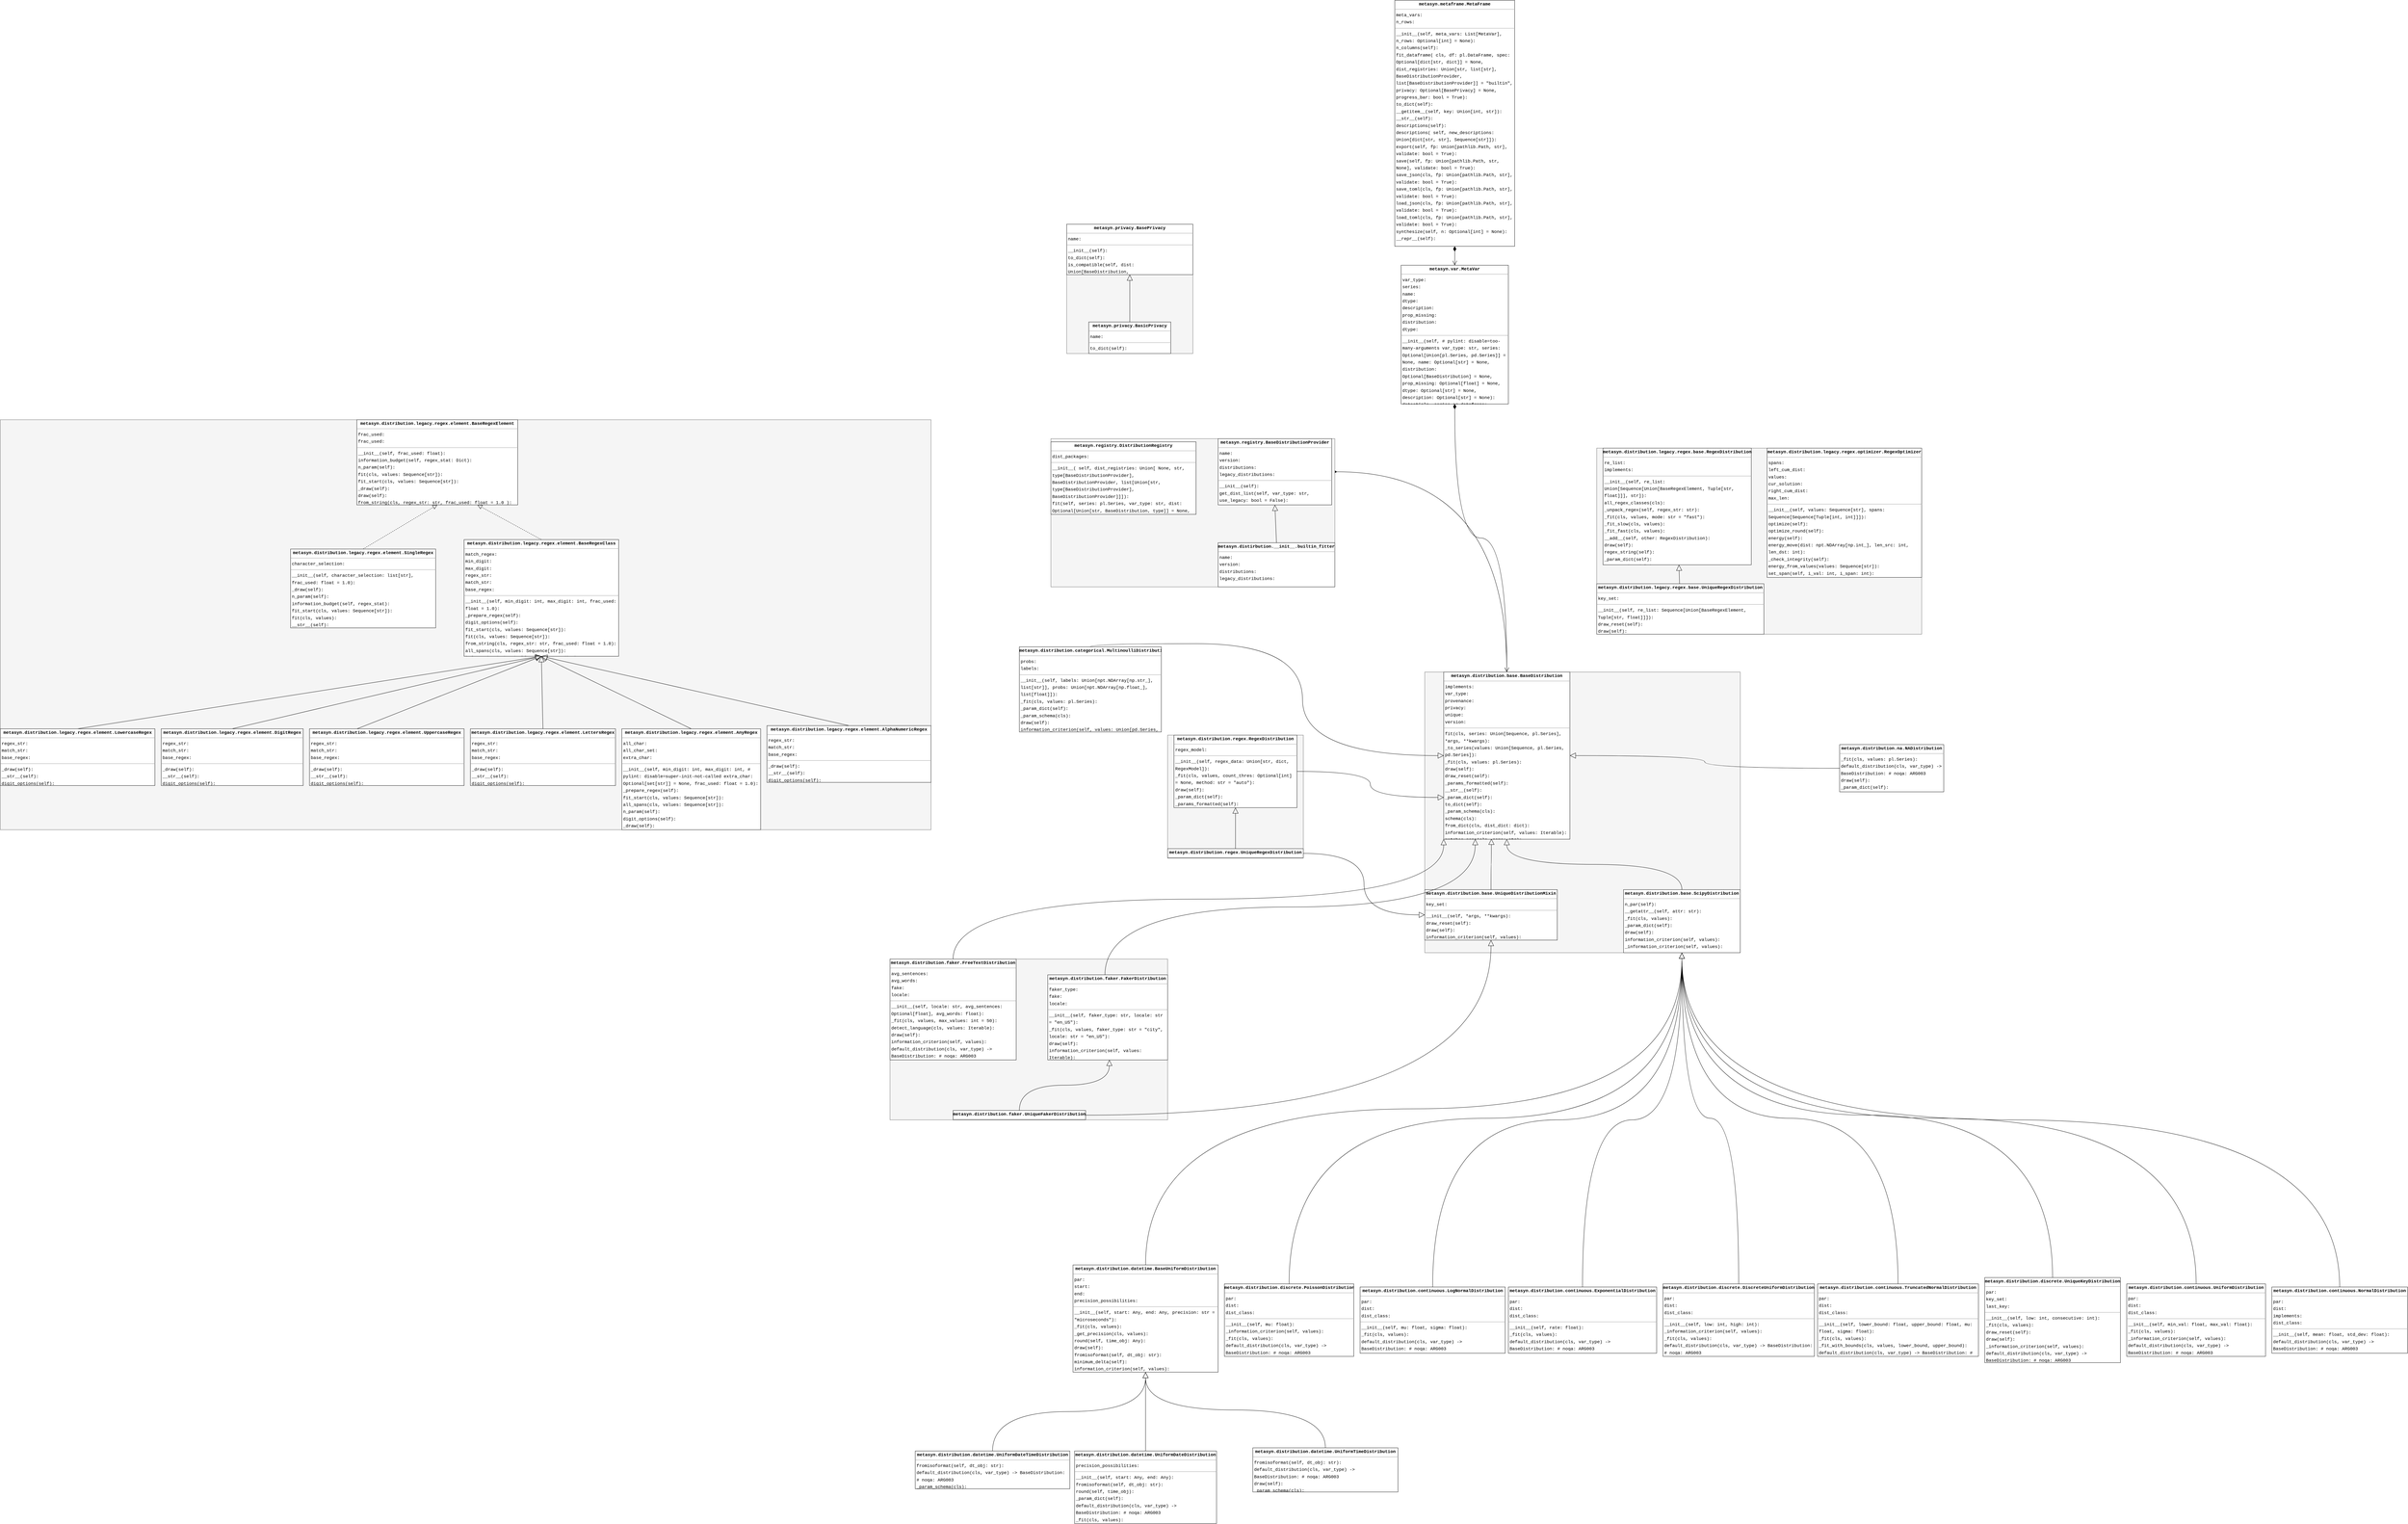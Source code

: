 <mxfile version="24.7.17">
  <diagram id="hoKJ5BJR2aLAShJr--zo" name="Page-1">
    <mxGraphModel dx="6150" dy="11430" grid="1" gridSize="10" guides="1" tooltips="1" connect="1" arrows="1" fold="1" page="0" pageScale="1" pageWidth="850" pageHeight="1100" background="none" math="0" shadow="0">
      <root>
        <mxCell id="0" />
        <mxCell id="1" parent="0" />
        <mxCell id="VQF1JSIRZ9NdE11qddYY-39" value="" style="group;fillColor=#f5f5f5;fontColor=#333333;strokeColor=#666666;" parent="1" vertex="1" connectable="0">
          <mxGeometry x="7805" y="-400" width="1000" height="890" as="geometry" />
        </mxCell>
        <mxCell id="node10" value="&lt;p style=&quot;margin:0px;margin-top:4px;text-align:center;&quot;&gt;&lt;b&gt;metasyn.distribution.base.BaseDistribution&lt;/b&gt;&lt;/p&gt;&lt;hr size=&quot;1&quot;&gt;&lt;p style=&quot;margin:0 0 0 4px;line-height:1.6;&quot;&gt; implements: &lt;br&gt; var_type: &lt;br&gt; provenance: &lt;br&gt; privacy: &lt;br&gt; unique: &lt;br&gt; version: &lt;/p&gt;&lt;hr size=&quot;1&quot;&gt;&lt;p style=&quot;margin:0 0 0 4px;line-height:1.6;&quot;&gt; fit(cls, series: Union[Sequence, pl.Series],             *args, **kwargs): &lt;br&gt; _to_series(values: Union[Sequence, pl.Series, pd.Series]): &lt;br&gt; _fit(cls, values: pl.Series): &lt;br&gt; draw(self): &lt;br&gt; draw_reset(self): &lt;br&gt; _params_formatted(self): &lt;br&gt; __str__(self): &lt;br&gt; _param_dict(self): &lt;br&gt; to_dict(self): &lt;br&gt; _param_schema(cls): &lt;br&gt; schema(cls): &lt;br&gt; from_dict(cls, dist_dict: dict): &lt;br&gt; information_criterion(self, values: Iterable): &lt;br&gt; matches_name(cls, name: str): &lt;br&gt; default_distribution(cls, var_type) -> BaseDistribution: # noqa: ARG003 &lt;/p&gt;" style="verticalAlign=top;align=left;overflow=fill;fontSize=14;fontFamily=Courier New;html=1;rounded=0;shadow=0;comic=0;labelBackgroundColor=none;strokeWidth=1;whiteSpace=wrap;" parent="VQF1JSIRZ9NdE11qddYY-39" vertex="1">
          <mxGeometry x="60" width="400" height="530" as="geometry" />
        </mxCell>
        <mxCell id="node30" value="&lt;p style=&quot;margin:0px;margin-top:4px;text-align:center;&quot;&gt;&lt;b&gt;metasyn.distribution.base.ScipyDistribution&lt;/b&gt;&lt;/p&gt;&lt;hr size=&quot;1&quot;&gt;&lt;p style=&quot;margin:0 0 0 4px;line-height:1.6;&quot;&gt; n_par(self): &lt;br&gt; __getattr__(self, attr: str): &lt;br&gt; _fit(cls, values): &lt;br&gt; _param_dict(self): &lt;br&gt; draw(self): &lt;br&gt; information_criterion(self, values): &lt;br&gt; _information_criterion(self, values): &lt;/p&gt;" style="verticalAlign=top;align=left;overflow=fill;fontSize=14;fontFamily=Courier New;html=1;rounded=0;shadow=0;comic=0;labelBackgroundColor=none;strokeWidth=1;whiteSpace=wrap;" parent="VQF1JSIRZ9NdE11qddYY-39" vertex="1">
          <mxGeometry x="630" y="690" width="370" height="200" as="geometry" />
        </mxCell>
        <mxCell id="node33" value="&lt;p style=&quot;margin:0px;margin-top:4px;text-align:center;&quot;&gt;&lt;b&gt;metasyn.distribution.base.UniqueDistributionMixin&lt;/b&gt;&lt;/p&gt;&lt;hr size=&quot;1&quot;&gt;&lt;p style=&quot;margin:0 0 0 4px;line-height:1.6;&quot;&gt; key_set: &lt;/p&gt;&lt;hr size=&quot;1&quot;&gt;&lt;p style=&quot;margin:0 0 0 4px;line-height:1.6;&quot;&gt; __init__(self, *args, **kwargs): &lt;br&gt; draw_reset(self): &lt;br&gt; draw(self): &lt;br&gt; information_criterion(self, values): &lt;/p&gt;" style="verticalAlign=top;align=left;overflow=fill;fontSize=14;fontFamily=Courier New;html=1;rounded=0;shadow=0;comic=0;labelBackgroundColor=none;strokeWidth=1;whiteSpace=wrap;" parent="VQF1JSIRZ9NdE11qddYY-39" vertex="1">
          <mxGeometry y="690" width="420" height="160" as="geometry" />
        </mxCell>
        <mxCell id="VQF1JSIRZ9NdE11qddYY-23" value="" style="endArrow=block;endSize=16;endFill=0;html=1;rounded=0;labelBackgroundColor=none;fontColor=default;fontFamily=Courier New;edgeStyle=orthogonalEdgeStyle;curved=1;entryX=0.5;entryY=1;entryDx=0;entryDy=0;exitX=0.5;exitY=0;exitDx=0;exitDy=0;" parent="VQF1JSIRZ9NdE11qddYY-39" source="node30" target="node10" edge="1">
          <mxGeometry width="160" relative="1" as="geometry">
            <mxPoint x="7403" y="516" as="sourcePoint" />
            <mxPoint x="7879" y="-123" as="targetPoint" />
          </mxGeometry>
        </mxCell>
        <mxCell id="VQF1JSIRZ9NdE11qddYY-25" value="" style="endArrow=block;endSize=16;endFill=0;html=1;rounded=0;labelBackgroundColor=none;fontColor=default;fontFamily=Courier New;edgeStyle=orthogonalEdgeStyle;curved=1;entryX=0.378;entryY=0.998;entryDx=0;entryDy=0;entryPerimeter=0;" parent="VQF1JSIRZ9NdE11qddYY-39" source="node33" target="node10" edge="1">
          <mxGeometry width="160" relative="1" as="geometry">
            <mxPoint x="8424" y="360" as="sourcePoint" />
            <mxPoint x="7978" y="-123" as="targetPoint" />
          </mxGeometry>
        </mxCell>
        <mxCell id="VQF1JSIRZ9NdE11qddYY-21" value="" style="group;fillColor=#f5f5f5;fontColor=#333333;strokeColor=#666666;" parent="1" vertex="1" connectable="0">
          <mxGeometry x="6990" y="-200" width="430" height="390" as="geometry" />
        </mxCell>
        <mxCell id="node17" value="&lt;p style=&quot;margin:0px;margin-top:4px;text-align:center;&quot;&gt;&lt;b&gt;metasyn.distribution.regex.RegexDistribution&lt;/b&gt;&lt;/p&gt;&lt;hr size=&quot;1&quot;&gt;&lt;p style=&quot;margin:0 0 0 4px;line-height:1.6;&quot;&gt; regex_model: &lt;/p&gt;&lt;hr size=&quot;1&quot;&gt;&lt;p style=&quot;margin:0 0 0 4px;line-height:1.6;&quot;&gt; __init__(self, regex_data: Union[str, dict, RegexModel]): &lt;br&gt; _fit(cls, values, count_thres: Optional[int] = None, method: str = &quot;auto&quot;): &lt;br&gt; draw(self): &lt;br&gt; _param_dict(self): &lt;br&gt; _params_formatted(self): &lt;br&gt; _param_schema(cls): &lt;br&gt; default_distribution(cls, var_type) -> BaseDistribution: # noqa: ARG003 &lt;/p&gt;" style="verticalAlign=top;align=left;overflow=fill;fontSize=14;fontFamily=Courier New;html=1;rounded=0;shadow=0;comic=0;labelBackgroundColor=none;strokeWidth=1;whiteSpace=wrap;" parent="VQF1JSIRZ9NdE11qddYY-21" vertex="1">
          <mxGeometry x="20" width="390" height="230" as="geometry" />
        </mxCell>
        <mxCell id="node16" value="&lt;p style=&quot;margin:0px;margin-top:4px;text-align:center;&quot;&gt;&lt;b&gt;metasyn.distribution.regex.UniqueRegexDistribution&lt;/b&gt;&lt;/p&gt;&lt;hr size=&quot;1&quot;&gt;" style="verticalAlign=top;align=left;overflow=fill;fontSize=14;fontFamily=Courier New;html=1;rounded=0;shadow=0;comic=0;labelBackgroundColor=none;strokeWidth=1;whiteSpace=wrap;" parent="VQF1JSIRZ9NdE11qddYY-21" vertex="1">
          <mxGeometry y="360" width="430" height="30" as="geometry" />
        </mxCell>
        <mxCell id="edge38" value="" style="html=1;rounded=0;edgeStyle=orthogonalEdgeStyle;dashed=0;startArrow=none;startSize=16;endArrow=block;exitX=0.5;exitY=0;exitDx=0;exitDy=0;labelBackgroundColor=none;fontColor=default;fontFamily=Courier New;startFill=0;endFill=0;curved=1;endSize=16;entryX=0.5;entryY=1;entryDx=0;entryDy=0;" parent="VQF1JSIRZ9NdE11qddYY-21" source="node16" target="node17" edge="1">
          <mxGeometry width="50" height="50" relative="1" as="geometry">
            <mxPoint x="8530" y="330" as="targetPoint" />
          </mxGeometry>
        </mxCell>
        <mxCell id="VQF1JSIRZ9NdE11qddYY-18" value="" style="group;fillColor=#f5f5f5;fontColor=#333333;strokeColor=#666666;" parent="1" vertex="1" connectable="0">
          <mxGeometry x="6110" y="510" width="880" height="510" as="geometry" />
        </mxCell>
        <mxCell id="node18" value="&lt;p style=&quot;margin:0px;margin-top:4px;text-align:center;&quot;&gt;&lt;b&gt;metasyn.distribution.faker.FakerDistribution&lt;/b&gt;&lt;/p&gt;&lt;hr size=&quot;1&quot;&gt;&lt;p style=&quot;margin:0 0 0 4px;line-height:1.6;&quot;&gt; faker_type: &lt;br&gt; fake: &lt;br&gt; locale: &lt;/p&gt;&lt;hr size=&quot;1&quot;&gt;&lt;p style=&quot;margin:0 0 0 4px;line-height:1.6;&quot;&gt; __init__(self, faker_type: str, locale: str = &quot;en_US&quot;): &lt;br&gt; _fit(cls, values, faker_type: str = &quot;city&quot;, locale: str = &quot;en_US&quot;): &lt;br&gt; draw(self): &lt;br&gt; information_criterion(self, values: Iterable): &lt;br&gt; default_distribution(cls, var_type) -> BaseDistribution: # noqa: ARG003 &lt;br&gt; _param_dict(self): &lt;br&gt; _param_schema(cls): &lt;/p&gt;" style="verticalAlign=top;align=left;overflow=fill;fontSize=14;fontFamily=Courier New;html=1;rounded=0;shadow=0;comic=0;labelBackgroundColor=none;strokeWidth=1;whiteSpace=wrap;" parent="VQF1JSIRZ9NdE11qddYY-18" vertex="1">
          <mxGeometry x="500" y="50" width="380" height="270" as="geometry" />
        </mxCell>
        <mxCell id="node32" value="&lt;p style=&quot;margin:0px;margin-top:4px;text-align:center;&quot;&gt;&lt;b&gt;metasyn.distribution.faker.FreeTextDistribution&lt;/b&gt;&lt;/p&gt;&lt;hr size=&quot;1&quot;&gt;&lt;p style=&quot;margin:0 0 0 4px;line-height:1.6;&quot;&gt; avg_sentences: &lt;br&gt; avg_words: &lt;br&gt; fake: &lt;br&gt; locale: &lt;/p&gt;&lt;hr size=&quot;1&quot;&gt;&lt;p style=&quot;margin:0 0 0 4px;line-height:1.6;&quot;&gt; __init__(self, locale: str, avg_sentences: Optional[float], avg_words: float): &lt;br&gt; _fit(cls, values, max_values: int = 50): &lt;br&gt; detect_language(cls, values: Iterable): &lt;br&gt; draw(self): &lt;br&gt; information_criterion(self, values): &lt;br&gt; default_distribution(cls, var_type) -> BaseDistribution: # noqa: ARG003 &lt;br&gt; _param_dict(self): &lt;br&gt; _param_schema(cls): &lt;/p&gt;" style="verticalAlign=top;align=left;overflow=fill;fontSize=14;fontFamily=Courier New;html=1;rounded=0;shadow=0;comic=0;labelBackgroundColor=none;strokeWidth=1;whiteSpace=wrap;" parent="VQF1JSIRZ9NdE11qddYY-18" vertex="1">
          <mxGeometry width="400" height="320" as="geometry" />
        </mxCell>
        <mxCell id="node35" value="&lt;p style=&quot;margin:0px;margin-top:4px;text-align:center;&quot;&gt;&lt;b&gt;metasyn.distribution.faker.UniqueFakerDistribution&lt;/b&gt;&lt;/p&gt;&lt;hr size=&quot;1&quot;&gt;" style="verticalAlign=top;align=left;overflow=fill;fontSize=14;fontFamily=Courier New;html=1;rounded=0;shadow=0;comic=0;labelBackgroundColor=none;strokeWidth=1;whiteSpace=wrap;" parent="VQF1JSIRZ9NdE11qddYY-18" vertex="1">
          <mxGeometry x="200" y="480" width="420" height="30" as="geometry" />
        </mxCell>
        <mxCell id="edge37" value="" style="html=1;rounded=0;edgeStyle=orthogonalEdgeStyle;dashed=0;startArrow=none;startSize=16;endArrow=block;entryX=0.514;entryY=1.000;entryDx=0;entryDy=0;labelBackgroundColor=none;fontColor=default;fontFamily=Courier New;startFill=0;endFill=0;curved=1;endSize=16;" parent="VQF1JSIRZ9NdE11qddYY-18" source="node35" target="node18" edge="1">
          <mxGeometry width="50" height="50" relative="1" as="geometry" />
        </mxCell>
        <mxCell id="33q9nGtoRvC6PXM8Uq3w-3" style="endArrow=open;html=1;endSize=12;startArrow=diamondThin;startSize=14;startFill=1;edgeStyle=orthogonalEdgeStyle;exitX=0.5;exitY=1;exitDx=0;exitDy=0;entryX=0.5;entryY=0;entryDx=0;entryDy=0;rounded=0;labelBackgroundColor=none;fontColor=default;fontFamily=Courier New;curved=1;" parent="1" source="node21" target="node10" edge="1">
          <mxGeometry relative="1" as="geometry">
            <mxPoint x="7840" y="-1109.07" as="targetPoint" />
          </mxGeometry>
        </mxCell>
        <mxCell id="node4" value="&lt;p style=&quot;margin:0px;margin-top:4px;text-align:center;&quot;&gt;&lt;b&gt;metasyn.distribution.categorical.MultinoulliDistribution&lt;/b&gt;&lt;/p&gt;&lt;hr size=&quot;1&quot;&gt;&lt;p style=&quot;margin:0 0 0 4px;line-height:1.6;&quot;&gt; probs: &lt;br&gt; labels: &lt;/p&gt;&lt;hr size=&quot;1&quot;&gt;&lt;p style=&quot;margin:0 0 0 4px;line-height:1.6;&quot;&gt; __init__(self, labels: Union[npt.NDArray[np.str_], list[str]],                  probs: Union[npt.NDArray[np.float_], list[float]]): &lt;br&gt; _fit(cls, values: pl.Series): &lt;br&gt; _param_dict(self): &lt;br&gt; _param_schema(cls): &lt;br&gt; draw(self): &lt;br&gt; information_criterion(self,                               values: Union[pd.Series, pl.Series, npt.NDArray[np.str_]]                               ): &lt;br&gt; _log_like_int(             self,             series: pl.Series,             labels: npt.NDArray[np.int_],             counts: npt.NDArray[np.int_],             alpha: float = 1.0,             ): &lt;br&gt; default_distribution(cls, var_type) -> BaseDistribution: # noqa: ARG003 &lt;/p&gt;" style="verticalAlign=top;align=left;overflow=fill;fontSize=14;fontFamily=Courier New;html=1;rounded=0;shadow=0;comic=0;labelBackgroundColor=none;strokeWidth=1;whiteSpace=wrap;" parent="1" vertex="1">
          <mxGeometry x="6520" y="-480" width="450" height="270" as="geometry" />
        </mxCell>
        <mxCell id="node36" value="&lt;p style=&quot;margin:0px;margin-top:4px;text-align:center;&quot;&gt;&lt;b&gt;metasyn.distribution.continuous.ExponentialDistribution&lt;/b&gt;&lt;/p&gt;&lt;hr size=&quot;1&quot;&gt;&lt;p style=&quot;margin:0 0 0 4px;line-height:1.6;&quot;&gt; par: &lt;br&gt; dist: &lt;br&gt; dist_class: &lt;/p&gt;&lt;hr size=&quot;1&quot;&gt;&lt;p style=&quot;margin:0 0 0 4px;line-height:1.6;&quot;&gt; __init__(self, rate: float): &lt;br&gt; _fit(cls, values): &lt;br&gt; default_distribution(cls, var_type) -> BaseDistribution: # noqa: ARG003 &lt;br&gt; _param_schema(cls): &lt;/p&gt;" style="verticalAlign=top;align=left;overflow=fill;fontSize=14;fontFamily=Courier New;html=1;rounded=0;shadow=0;comic=0;labelBackgroundColor=none;strokeWidth=1;whiteSpace=wrap;" parent="1" vertex="1">
          <mxGeometry x="8070" y="1550" width="470" height="210" as="geometry" />
        </mxCell>
        <mxCell id="node3" value="&lt;p style=&quot;margin:0px;margin-top:4px;text-align:center;&quot;&gt;&lt;b&gt;metasyn.distribution.continuous.LogNormalDistribution&lt;/b&gt;&lt;/p&gt;&lt;hr size=&quot;1&quot;&gt;&lt;p style=&quot;margin:0 0 0 4px;line-height:1.6;&quot;&gt; par: &lt;br&gt; dist: &lt;br&gt; dist_class: &lt;/p&gt;&lt;hr size=&quot;1&quot;&gt;&lt;p style=&quot;margin:0 0 0 4px;line-height:1.6;&quot;&gt; __init__(self, mu: float, sigma: float): &lt;br&gt; _fit(cls, values): &lt;br&gt; default_distribution(cls, var_type) -> BaseDistribution: # noqa: ARG003 &lt;br&gt; _param_schema(cls): &lt;/p&gt;" style="verticalAlign=top;align=left;overflow=fill;fontSize=14;fontFamily=Courier New;html=1;rounded=0;shadow=0;comic=0;labelBackgroundColor=none;strokeWidth=1;whiteSpace=wrap;" parent="1" vertex="1">
          <mxGeometry x="7600" y="1550" width="460" height="210" as="geometry" />
        </mxCell>
        <mxCell id="node22" value="&lt;p style=&quot;margin:0px;margin-top:4px;text-align:center;&quot;&gt;&lt;b&gt;metasyn.distribution.continuous.NormalDistribution&lt;/b&gt;&lt;/p&gt;&lt;hr size=&quot;1&quot;&gt;&lt;p style=&quot;margin:0 0 0 4px;line-height:1.6;&quot;&gt; par: &lt;br&gt; dist: &lt;br&gt; implements: &lt;br&gt; dist_class: &lt;/p&gt;&lt;hr size=&quot;1&quot;&gt;&lt;p style=&quot;margin:0 0 0 4px;line-height:1.6;&quot;&gt; __init__(self, mean: float, std_dev: float): &lt;br&gt; default_distribution(cls, var_type) -> BaseDistribution: # noqa: ARG003 &lt;br&gt; _param_schema(cls): &lt;/p&gt;" style="verticalAlign=top;align=left;overflow=fill;fontSize=14;fontFamily=Courier New;html=1;rounded=0;shadow=0;comic=0;labelBackgroundColor=none;strokeWidth=1;whiteSpace=wrap;" parent="1" vertex="1">
          <mxGeometry x="10490" y="1550" width="430" height="210" as="geometry" />
        </mxCell>
        <mxCell id="node25" value="&lt;p style=&quot;margin:0px;margin-top:4px;text-align:center;&quot;&gt;&lt;b&gt;metasyn.distribution.continuous.TruncatedNormalDistribution&lt;/b&gt;&lt;/p&gt;&lt;hr size=&quot;1&quot;&gt;&lt;p style=&quot;margin:0 0 0 4px;line-height:1.6;&quot;&gt; par: &lt;br&gt; dist: &lt;br&gt; dist_class: &lt;/p&gt;&lt;hr size=&quot;1&quot;&gt;&lt;p style=&quot;margin:0 0 0 4px;line-height:1.6;&quot;&gt; __init__(self, lower_bound: float, upper_bound: float,                  mu: float, sigma: float): &lt;br&gt; _fit(cls, values): &lt;br&gt; _fit_with_bounds(cls, values, lower_bound, upper_bound): &lt;br&gt; default_distribution(cls, var_type) -> BaseDistribution: # noqa: ARG003 &lt;br&gt; _param_schema(cls): &lt;/p&gt;" style="verticalAlign=top;align=left;overflow=fill;fontSize=14;fontFamily=Courier New;html=1;rounded=0;shadow=0;comic=0;labelBackgroundColor=none;strokeWidth=1;whiteSpace=wrap;" parent="1" vertex="1">
          <mxGeometry x="9050" y="1540" width="510" height="230" as="geometry" />
        </mxCell>
        <mxCell id="node12" value="&lt;p style=&quot;margin:0px;margin-top:4px;text-align:center;&quot;&gt;&lt;b&gt;metasyn.distribution.continuous.UniformDistribution&lt;/b&gt;&lt;/p&gt;&lt;hr size=&quot;1&quot;&gt;&lt;p style=&quot;margin:0 0 0 4px;line-height:1.6;&quot;&gt; par: &lt;br&gt; dist: &lt;br&gt; dist_class: &lt;/p&gt;&lt;hr size=&quot;1&quot;&gt;&lt;p style=&quot;margin:0 0 0 4px;line-height:1.6;&quot;&gt; __init__(self, min_val: float, max_val: float): &lt;br&gt; _fit(cls, values): &lt;br&gt; _information_criterion(self, values): &lt;br&gt; default_distribution(cls, var_type) -> BaseDistribution: # noqa: ARG003 &lt;br&gt; _param_schema(cls): &lt;/p&gt;" style="verticalAlign=top;align=left;overflow=fill;fontSize=14;fontFamily=Courier New;html=1;rounded=0;shadow=0;comic=0;labelBackgroundColor=none;strokeWidth=1;whiteSpace=wrap;" parent="1" vertex="1">
          <mxGeometry x="10030" y="1540" width="440" height="230" as="geometry" />
        </mxCell>
        <mxCell id="node14" value="&lt;p style=&quot;margin:0px;margin-top:4px;text-align:center;&quot;&gt;&lt;b&gt;metasyn.distribution.datetime.BaseUniformDistribution&lt;/b&gt;&lt;/p&gt;&lt;hr size=&quot;1&quot;&gt;&lt;p style=&quot;margin:0 0 0 4px;line-height:1.6;&quot;&gt; par: &lt;br&gt; start: &lt;br&gt; end: &lt;br&gt; precision_possibilities: &lt;/p&gt;&lt;hr size=&quot;1&quot;&gt;&lt;p style=&quot;margin:0 0 0 4px;line-height:1.6;&quot;&gt; __init__(self, start: Any, end: Any, precision: str = &quot;microseconds&quot;): &lt;br&gt; _fit(cls, values): &lt;br&gt; _get_precision(cls, values): &lt;br&gt; round(self, time_obj: Any): &lt;br&gt; draw(self): &lt;br&gt; fromisoformat(self, dt_obj: str): &lt;br&gt; minimum_delta(self): &lt;br&gt; information_criterion(self, values): &lt;br&gt; _param_dict(self): &lt;/p&gt;" style="verticalAlign=top;align=left;overflow=fill;fontSize=14;fontFamily=Courier New;html=1;rounded=0;shadow=0;comic=0;labelBackgroundColor=none;strokeWidth=1;whiteSpace=wrap;" parent="1" vertex="1">
          <mxGeometry x="6690" y="1480" width="460" height="340" as="geometry" />
        </mxCell>
        <mxCell id="node2" value="&lt;p style=&quot;margin:0px;margin-top:4px;text-align:center;&quot;&gt;&lt;b&gt;metasyn.distribution.datetime.UniformDateDistribution&lt;/b&gt;&lt;/p&gt;&lt;hr size=&quot;1&quot;&gt;&lt;p style=&quot;margin:0 0 0 4px;line-height:1.6;&quot;&gt; precision_possibilities: &lt;/p&gt;&lt;hr size=&quot;1&quot;&gt;&lt;p style=&quot;margin:0 0 0 4px;line-height:1.6;&quot;&gt; __init__(self, start: Any, end: Any): &lt;br&gt; fromisoformat(self, dt_obj: str): &lt;br&gt; round(self, time_obj): &lt;br&gt; _param_dict(self): &lt;br&gt; default_distribution(cls, var_type) -> BaseDistribution: # noqa: ARG003 &lt;br&gt; _fit(cls, values): &lt;br&gt; _param_schema(cls): &lt;/p&gt;" style="verticalAlign=top;align=left;overflow=fill;fontSize=14;fontFamily=Courier New;html=1;rounded=0;shadow=0;comic=0;labelBackgroundColor=none;strokeWidth=1;whiteSpace=wrap;" parent="1" vertex="1">
          <mxGeometry x="6695" y="2070" width="450" height="230" as="geometry" />
        </mxCell>
        <mxCell id="node43" value="&lt;p style=&quot;margin:0px;margin-top:4px;text-align:center;&quot;&gt;&lt;b&gt;metasyn.distribution.datetime.UniformDateTimeDistribution&lt;/b&gt;&lt;/p&gt;&lt;hr size=&quot;1&quot;&gt;&lt;p style=&quot;margin:0 0 0 4px;line-height:1.6;&quot;&gt; fromisoformat(self, dt_obj: str): &lt;br&gt; default_distribution(cls, var_type) -> BaseDistribution: # noqa: ARG003 &lt;br&gt; _param_schema(cls): &lt;/p&gt;" style="verticalAlign=top;align=left;overflow=fill;fontSize=14;fontFamily=Courier New;html=1;rounded=0;shadow=0;comic=0;labelBackgroundColor=none;strokeWidth=1;whiteSpace=wrap;" parent="1" vertex="1">
          <mxGeometry x="6190" y="2070" width="490" height="120" as="geometry" />
        </mxCell>
        <mxCell id="node42" value="&lt;p style=&quot;margin:0px;margin-top:4px;text-align:center;&quot;&gt;&lt;b&gt;metasyn.distribution.datetime.UniformTimeDistribution&lt;/b&gt;&lt;/p&gt;&lt;hr size=&quot;1&quot;&gt;&lt;p style=&quot;margin:0 0 0 4px;line-height:1.6;&quot;&gt; fromisoformat(self, dt_obj: str): &lt;br&gt; default_distribution(cls, var_type) -> BaseDistribution: # noqa: ARG003 &lt;br&gt; draw(self): &lt;br&gt; _param_schema(cls): &lt;/p&gt;" style="verticalAlign=top;align=left;overflow=fill;fontSize=14;fontFamily=Courier New;html=1;rounded=0;shadow=0;comic=0;labelBackgroundColor=none;strokeWidth=1;whiteSpace=wrap;" parent="1" vertex="1">
          <mxGeometry x="7260" y="2060" width="460" height="140" as="geometry" />
        </mxCell>
        <mxCell id="node46" value="&lt;p style=&quot;margin:0px;margin-top:4px;text-align:center;&quot;&gt;&lt;b&gt;metasyn.distribution.discrete.DiscreteUniformDistribution&lt;/b&gt;&lt;/p&gt;&lt;hr size=&quot;1&quot;&gt;&lt;p style=&quot;margin:0 0 0 4px;line-height:1.6;&quot;&gt; par: &lt;br&gt; dist: &lt;br&gt; dist_class: &lt;/p&gt;&lt;hr size=&quot;1&quot;&gt;&lt;p style=&quot;margin:0 0 0 4px;line-height:1.6;&quot;&gt; __init__(self, low: int, high: int): &lt;br&gt; _information_criterion(self, values): &lt;br&gt; _fit(cls, values): &lt;br&gt; default_distribution(cls, var_type) -> BaseDistribution: # noqa: ARG003 &lt;br&gt; _param_schema(cls): &lt;/p&gt;" style="verticalAlign=top;align=left;overflow=fill;fontSize=14;fontFamily=Courier New;html=1;rounded=0;shadow=0;comic=0;labelBackgroundColor=none;strokeWidth=1;whiteSpace=wrap;" parent="1" vertex="1">
          <mxGeometry x="8560" y="1540" width="480" height="230" as="geometry" />
        </mxCell>
        <mxCell id="node7" value="&lt;p style=&quot;margin:0px;margin-top:4px;text-align:center;&quot;&gt;&lt;b&gt;metasyn.distribution.discrete.PoissonDistribution&lt;/b&gt;&lt;/p&gt;&lt;hr size=&quot;1&quot;&gt;&lt;p style=&quot;margin:0 0 0 4px;line-height:1.6;&quot;&gt; par: &lt;br&gt; dist: &lt;br&gt; dist_class: &lt;/p&gt;&lt;hr size=&quot;1&quot;&gt;&lt;p style=&quot;margin:0 0 0 4px;line-height:1.6;&quot;&gt; __init__(self, mu: float): &lt;br&gt; _information_criterion(self, values): &lt;br&gt; _fit(cls, values): &lt;br&gt; default_distribution(cls, var_type) -> BaseDistribution: # noqa: ARG003 &lt;br&gt; _param_schema(cls): &lt;/p&gt;" style="verticalAlign=top;align=left;overflow=fill;fontSize=14;fontFamily=Courier New;html=1;rounded=0;shadow=0;comic=0;labelBackgroundColor=none;strokeWidth=1;whiteSpace=wrap;" parent="1" vertex="1">
          <mxGeometry x="7170" y="1540" width="410" height="230" as="geometry" />
        </mxCell>
        <mxCell id="node24" value="&lt;p style=&quot;margin:0px;margin-top:4px;text-align:center;&quot;&gt;&lt;b&gt;metasyn.distribution.discrete.UniqueKeyDistribution&lt;/b&gt;&lt;/p&gt;&lt;hr size=&quot;1&quot;&gt;&lt;p style=&quot;margin:0 0 0 4px;line-height:1.6;&quot;&gt; par: &lt;br&gt; key_set: &lt;br&gt; last_key: &lt;/p&gt;&lt;hr size=&quot;1&quot;&gt;&lt;p style=&quot;margin:0 0 0 4px;line-height:1.6;&quot;&gt; __init__(self, low: int, consecutive: int): &lt;br&gt; _fit(cls, values): &lt;br&gt; draw_reset(self): &lt;br&gt; draw(self): &lt;br&gt; _information_criterion(self, values): &lt;br&gt; default_distribution(cls, var_type) -> BaseDistribution: # noqa: ARG003 &lt;br&gt; _param_schema(cls): &lt;/p&gt;" style="verticalAlign=top;align=left;overflow=fill;fontSize=14;fontFamily=Courier New;html=1;rounded=0;shadow=0;comic=0;labelBackgroundColor=none;strokeWidth=1;whiteSpace=wrap;" parent="1" vertex="1">
          <mxGeometry x="9580" y="1520" width="430" height="270" as="geometry" />
        </mxCell>
        <mxCell id="node28" value="&lt;p style=&quot;margin:0px;margin-top:4px;text-align:center;&quot;&gt;&lt;b&gt;metasyn.distribution.na.NADistribution&lt;/b&gt;&lt;/p&gt;&lt;hr size=&quot;1&quot;&gt;&lt;p style=&quot;margin:0 0 0 4px;line-height:1.6;&quot;&gt; _fit(cls, values: pl.Series): &lt;br&gt; default_distribution(cls, var_type) -> BaseDistribution: # noqa: ARG003 &lt;br&gt; draw(self): &lt;br&gt; _param_dict(self): &lt;br&gt; _param_schema(cls): &lt;/p&gt;" style="verticalAlign=top;align=left;overflow=fill;fontSize=14;fontFamily=Courier New;html=1;rounded=0;shadow=0;comic=0;labelBackgroundColor=none;strokeWidth=1;whiteSpace=wrap;" parent="1" vertex="1">
          <mxGeometry x="9120" y="-170" width="330" height="150" as="geometry" />
        </mxCell>
        <mxCell id="node8" value="&lt;p style=&quot;margin:0px;margin-top:4px;text-align:center;&quot;&gt;&lt;b&gt;metasyn.metaframe.MetaFrame&lt;/b&gt;&lt;/p&gt;&lt;hr size=&quot;1&quot;&gt;&lt;p style=&quot;margin:0 0 0 4px;line-height:1.6;&quot;&gt; meta_vars: &lt;br&gt; n_rows: &lt;/p&gt;&lt;hr size=&quot;1&quot;&gt;&lt;p style=&quot;margin:0 0 0 4px;line-height:1.6;&quot;&gt; __init__(self, meta_vars: List[MetaVar],                  n_rows: Optional[int] = None): &lt;br&gt; n_columns(self): &lt;br&gt; fit_dataframe(             cls,             df: pl.DataFrame,             spec: Optional[dict[str, dict]] = None,             dist_registries: Union[str, list[str], BaseDistributionProvider,                                   list[BaseDistributionProvider]] = &quot;builtin&quot;,             privacy: Optional[BasePrivacy] = None,             progress_bar: bool = True): &lt;br&gt; to_dict(self): &lt;br&gt; __getitem__(self, key: Union[int, str]): &lt;br&gt; __str__(self): &lt;br&gt; descriptions(self): &lt;br&gt; descriptions(             self, new_descriptions: Union[dict[str, str], Sequence[str]]): &lt;br&gt; export(self, fp: Union[pathlib.Path, str],                validate: bool = True): &lt;br&gt; save(self, fp: Union[pathlib.Path, str, None],                 validate: bool = True): &lt;br&gt;&lt;/p&gt;&lt;p style=&quot;margin:0 0 0 4px;line-height:1.6;&quot;&gt;save_json(cls, fp: Union[pathlib.Path, str],                   validate: bool = True):&lt;/p&gt;&lt;p style=&quot;margin:0 0 0 4px;line-height:1.6;&quot;&gt;save_toml(cls, fp: Union[pathlib.Path, str],                   validate: bool = True):&lt;/p&gt;&lt;p style=&quot;margin:0 0 0 4px;line-height:1.6;&quot;&gt;load_json(cls, fp: Union[pathlib.Path, str],                   validate: bool = True): &lt;br&gt;&lt;/p&gt;&lt;p style=&quot;margin:0 0 0 4px;line-height:1.6;&quot;&gt;load_toml(cls, fp: Union[pathlib.Path, str],                   validate: bool = True):&lt;/p&gt;&lt;p style=&quot;margin:0 0 0 4px;line-height:1.6;&quot;&gt;synthesize(self, n: Optional[int] = None): &lt;br&gt; __repr__(self): &lt;/p&gt;" style="verticalAlign=top;align=left;overflow=fill;fontSize=14;fontFamily=Courier New;html=1;rounded=0;shadow=0;comic=0;labelBackgroundColor=none;strokeWidth=1;whiteSpace=wrap;" parent="1" vertex="1">
          <mxGeometry x="7710" y="-2530" width="380" height="780" as="geometry" />
        </mxCell>
        <mxCell id="node21" value="&lt;p style=&quot;margin:0px;margin-top:4px;text-align:center;&quot;&gt;&lt;b&gt;metasyn.var.MetaVar&lt;/b&gt;&lt;/p&gt;&lt;hr size=&quot;1&quot;&gt;&lt;p style=&quot;margin:0 0 0 4px;line-height:1.6;&quot;&gt; var_type: &lt;br&gt; series: &lt;br&gt; name: &lt;br&gt; dtype: &lt;br&gt; description: &lt;br&gt; prop_missing: &lt;br&gt; distribution: &lt;br&gt; dtype: &lt;/p&gt;&lt;hr size=&quot;1&quot;&gt;&lt;p style=&quot;margin:0 0 0 4px;line-height:1.6;&quot;&gt; __init__(self,  # pylint: disable=too-many-arguments                  var_type: str,                  series: Optional[Union[pl.Series, pd.Series]] = None,                  name: Optional[str] = None,                  distribution: Optional[BaseDistribution] = None,                  prop_missing: Optional[float] = None,                  dtype: Optional[str] = None,                  description: Optional[str] = None): &lt;br&gt; detect(cls,                series_or_dataframe: Union[pd.Series,                                           pl.Series,                                           pl.DataFrame],                description: Optional[str] = None,                prop_missing: Optional[float] = None): &lt;br&gt; get_var_type(series: pl.Series): &lt;br&gt; to_dict(self): &lt;br&gt; __str__(self): &lt;br&gt; fit(self,  # pylint: disable=too-many-arguments             dist: Optional[Union[str, BaseDistribution, type]] = None,             dist_registries: Union[str, type,                                   BaseDistributionProvider] = &quot;builtin&quot;,             privacy: BasePrivacy = BasicPrivacy(),             unique: Optional[bool] = None,             fit_kwargs: Optional[dict] = None): &lt;br&gt; draw(self): &lt;br&gt; draw_series(self, n: int): &lt;br&gt; from_dict(cls,                   var_dict: Dict[str, Any],                   distribution_registries: Union[                       None, str, type[BaseDistributionProvider],                       BaseDistributionProvider] = None): &lt;/p&gt;" style="verticalAlign=top;align=left;overflow=fill;fontSize=14;fontFamily=Courier New;html=1;rounded=0;shadow=0;comic=0;labelBackgroundColor=none;strokeWidth=1;whiteSpace=wrap;" parent="1" vertex="1">
          <mxGeometry x="7730" y="-1690" width="340" height="440" as="geometry" />
        </mxCell>
        <mxCell id="edge8" value="" style="html=1;rounded=0;edgeStyle=orthogonalEdgeStyle;dashed=0;startArrow=none;startSize=12;endArrow=block;exitX=0.500;exitY=0.000;exitDx=0;exitDy=0;entryX=0.500;entryY=1.000;entryDx=0;entryDy=0;labelBackgroundColor=none;fontColor=default;fontFamily=Courier New;startFill=0;endFill=0;endSize=16;curved=1;" parent="1" source="node2" target="node14" edge="1">
          <mxGeometry width="50" height="50" relative="1" as="geometry" />
        </mxCell>
        <mxCell id="edge45" value="" style="html=1;rounded=0;edgeStyle=orthogonalEdgeStyle;dashed=0;startArrow=none;startSize=12;endArrow=block;exitX=0.500;exitY=0.000;exitDx=0;exitDy=0;entryX=0.500;entryY=1.000;entryDx=0;entryDy=0;labelBackgroundColor=none;fontColor=default;fontFamily=Courier New;startFill=0;endFill=0;endSize=16;curved=1;" parent="1" source="node43" target="node14" edge="1">
          <mxGeometry width="50" height="50" relative="1" as="geometry" />
        </mxCell>
        <mxCell id="edge32" value="" style="html=1;rounded=0;edgeStyle=orthogonalEdgeStyle;dashed=0;startArrow=none;startSize=12;endArrow=block;exitX=0.500;exitY=0.000;exitDx=0;exitDy=0;entryX=0.500;entryY=1.000;entryDx=0;entryDy=0;labelBackgroundColor=none;fontColor=default;fontFamily=Courier New;startFill=0;endFill=0;endSize=16;curved=1;" parent="1" source="node42" target="node14" edge="1">
          <mxGeometry width="50" height="50" relative="1" as="geometry" />
        </mxCell>
        <mxCell id="edge6" value="" style="html=1;rounded=0;edgeStyle=orthogonalEdgeStyle;dashed=0;startArrow=none;startSize=16;endArrow=block;exitX=1;exitY=0.5;exitDx=0;exitDy=0;entryX=0.500;entryY=1.000;entryDx=0;entryDy=0;labelBackgroundColor=none;fontColor=default;fontFamily=Courier New;startFill=0;endFill=0;curved=1;endSize=16;" parent="1" source="node35" target="node33" edge="1">
          <mxGeometry width="50" height="50" relative="1" as="geometry" />
        </mxCell>
        <mxCell id="edge40" value="" style="html=1;rounded=0;edgeStyle=orthogonalEdgeStyle;dashed=0;startArrow=none;startSize=16;endArrow=block;exitX=1;exitY=0.5;exitDx=0;exitDy=0;entryX=0;entryY=0.5;entryDx=0;entryDy=0;labelBackgroundColor=none;fontColor=default;fontFamily=Courier New;startFill=0;endFill=0;curved=1;endSize=16;" parent="1" source="node16" target="node33" edge="1">
          <mxGeometry width="50" height="50" relative="1" as="geometry" />
        </mxCell>
        <mxCell id="33q9nGtoRvC6PXM8Uq3w-2" value="" style="endArrow=open;html=1;endSize=12;startArrow=diamondThin;startSize=14;startFill=1;edgeStyle=orthogonalEdgeStyle;align=left;verticalAlign=bottom;rounded=0;entryX=0.5;entryY=0;entryDx=0;entryDy=0;exitX=0.5;exitY=1;exitDx=0;exitDy=0;labelBackgroundColor=none;fontColor=default;fontFamily=Courier New;" parent="1" source="node8" target="node21" edge="1">
          <mxGeometry relative="1" as="geometry">
            <mxPoint x="7660" y="-1720" as="sourcePoint" />
            <mxPoint x="7820" y="-1720" as="targetPoint" />
          </mxGeometry>
        </mxCell>
        <mxCell id="33q9nGtoRvC6PXM8Uq3w-6" style="endArrow=open;html=1;endSize=12;startArrow=diamondThin;startSize=14;startFill=1;edgeStyle=orthogonalEdgeStyle;rounded=0;labelBackgroundColor=none;fontColor=default;fontFamily=Courier New;curved=1;" parent="1" source="node37" target="node10" edge="1">
          <mxGeometry relative="1" as="geometry">
            <mxPoint x="7908" y="-1245" as="sourcePoint" />
            <mxPoint x="7908" y="-1130" as="targetPoint" />
          </mxGeometry>
        </mxCell>
        <mxCell id="VQF1JSIRZ9NdE11qddYY-2" value="" style="endArrow=block;endSize=16;endFill=0;html=1;rounded=0;exitX=0.5;exitY=0;exitDx=0;exitDy=0;labelBackgroundColor=none;fontColor=default;fontFamily=Courier New;edgeStyle=orthogonalEdgeStyle;curved=1;entryX=0;entryY=0.5;entryDx=0;entryDy=0;" parent="1" source="node4" target="node10" edge="1">
          <mxGeometry width="160" relative="1" as="geometry">
            <mxPoint x="7102" y="-840" as="sourcePoint" />
            <mxPoint x="7968" y="-133" as="targetPoint" />
          </mxGeometry>
        </mxCell>
        <mxCell id="VQF1JSIRZ9NdE11qddYY-9" value="" style="group;fillColor=#f5f5f5;fontColor=#333333;strokeColor=#666666;" parent="1" vertex="1" connectable="0">
          <mxGeometry x="8350" y="-1110" width="1030" height="590" as="geometry" />
        </mxCell>
        <mxCell id="node19" value="&lt;p style=&quot;margin:0px;margin-top:4px;text-align:center;&quot;&gt;&lt;b&gt;metasyn.distribution.legacy.regex.base.RegexDistribution&lt;/b&gt;&lt;/p&gt;&lt;hr size=&quot;1&quot;&gt;&lt;p style=&quot;margin:0 0 0 4px;line-height:1.6;&quot;&gt; re_list: &lt;br&gt; implements: &lt;/p&gt;&lt;hr size=&quot;1&quot;&gt;&lt;p style=&quot;margin:0 0 0 4px;line-height:1.6;&quot;&gt; __init__(self, re_list: Union[Sequence[Union[BaseRegexElement, Tuple[str, float]]], str]): &lt;br&gt; all_regex_classes(cls): &lt;br&gt; _unpack_regex(self, regex_str: str): &lt;br&gt; _fit(cls, values, mode: str = &quot;fast&quot;): &lt;br&gt; _fit_slow(cls, values): &lt;br&gt; _fit_fast(cls, values): &lt;br&gt; __add__(self, other: RegexDistribution): &lt;br&gt; draw(self): &lt;br&gt; regex_string(self): &lt;br&gt; _param_dict(self): &lt;br&gt; _param_schema(cls): &lt;br&gt; default_distribution(cls, var_type) -> BaseDistribution: # noqa: ARG003 &lt;/p&gt;" style="verticalAlign=top;align=left;overflow=fill;fontSize=14;fontFamily=Courier New;html=1;rounded=0;shadow=0;comic=0;labelBackgroundColor=none;strokeWidth=1;whiteSpace=wrap;" parent="VQF1JSIRZ9NdE11qddYY-9" vertex="1">
          <mxGeometry x="20" width="470" height="370" as="geometry" />
        </mxCell>
        <mxCell id="node9" value="&lt;p style=&quot;margin:0px;margin-top:4px;text-align:center;&quot;&gt;&lt;b&gt;metasyn.distribution.legacy.regex.base.UniqueRegexDistribution&lt;/b&gt;&lt;/p&gt;&lt;hr size=&quot;1&quot;&gt;&lt;p style=&quot;margin:0 0 0 4px;line-height:1.6;&quot;&gt; key_set: &lt;/p&gt;&lt;hr size=&quot;1&quot;&gt;&lt;p style=&quot;margin:0 0 0 4px;line-height:1.6;&quot;&gt; __init__(self, re_list: Sequence[Union[BaseRegexElement, Tuple[str, float]]]): &lt;br&gt; draw_reset(self): &lt;br&gt; draw(self): &lt;br&gt; information_criterion(self, values): &lt;/p&gt;" style="verticalAlign=top;align=left;overflow=fill;fontSize=14;fontFamily=Courier New;html=1;rounded=0;shadow=0;comic=0;labelBackgroundColor=none;strokeWidth=1;whiteSpace=wrap;" parent="VQF1JSIRZ9NdE11qddYY-9" vertex="1">
          <mxGeometry y="430" width="530" height="160" as="geometry" />
        </mxCell>
        <mxCell id="VQF1JSIRZ9NdE11qddYY-5" value="&lt;p style=&quot;margin:0px;margin-top:4px;text-align:center;&quot;&gt;&lt;b&gt;metasyn.distribution.legacy.regex.optimizer.RegexOptimizer&lt;/b&gt;&lt;/p&gt;&lt;hr size=&quot;1&quot;&gt;&lt;p style=&quot;margin:0 0 0 4px;line-height:1.6;&quot;&gt; spans: &lt;br&gt; left_cum_dist: &lt;br&gt; values: &lt;br&gt; cur_solution: &lt;br&gt; right_cum_dist: &lt;br&gt; max_len: &lt;/p&gt;&lt;hr size=&quot;1&quot;&gt;&lt;p style=&quot;margin:0 0 0 4px;line-height:1.6;&quot;&gt; __init__(self, values: Sequence[str], spans: Sequence[Sequence[Tuple[int, int]]]): &lt;br&gt; optimize(self): &lt;br&gt; optimize_round(self): &lt;br&gt; energy(self): &lt;br&gt; energy_move(dist: npt.NDArray[np.int_], len_src: int, len_dst: int): &lt;br&gt; _check_integrity(self): &lt;br&gt; energy_from_values(values: Sequence[str]): &lt;br&gt; set_span(self, i_val: int, i_span: int): &lt;br&gt; new_values(self): &lt;br&gt; statistics(self): &lt;/p&gt;" style="verticalAlign=top;align=left;overflow=fill;fontSize=14;fontFamily=Courier New;html=1;rounded=0;shadow=0;comic=0;labelBackgroundColor=none;strokeWidth=1;whiteSpace=wrap;" parent="VQF1JSIRZ9NdE11qddYY-9" vertex="1">
          <mxGeometry x="540" width="490" height="410" as="geometry" />
        </mxCell>
        <mxCell id="VQF1JSIRZ9NdE11qddYY-3" value="" style="endArrow=block;endSize=16;endFill=0;html=1;rounded=0;labelBackgroundColor=none;fontColor=default;fontFamily=Courier New;" parent="VQF1JSIRZ9NdE11qddYY-9" source="node9" target="node19" edge="1">
          <mxGeometry width="160" relative="1" as="geometry">
            <mxPoint x="16448" y="-1765" as="sourcePoint" />
            <mxPoint x="16448" y="-1858" as="targetPoint" />
          </mxGeometry>
        </mxCell>
        <mxCell id="VQF1JSIRZ9NdE11qddYY-10" value="" style="group;fillColor=#f5f5f5;fontColor=#333333;strokeColor=#666666;" parent="1" vertex="1" connectable="0">
          <mxGeometry x="6670" y="-1820" width="400" height="410" as="geometry" />
        </mxCell>
        <mxCell id="node1" value="&lt;p style=&quot;margin:0px;margin-top:4px;text-align:center;&quot;&gt;&lt;b&gt;metasyn.privacy.BasePrivacy&lt;/b&gt;&lt;/p&gt;&lt;hr size=&quot;1&quot;&gt;&lt;p style=&quot;margin:0 0 0 4px;line-height:1.6;&quot;&gt; name: &lt;/p&gt;&lt;hr size=&quot;1&quot;&gt;&lt;p style=&quot;margin:0 0 0 4px;line-height:1.6;&quot;&gt; __init__(self): &lt;br&gt; to_dict(self): &lt;br&gt; is_compatible(self, dist: Union[BaseDistribution, Type[BaseDistribution]]): &lt;br&gt; fit_kwargs(self): &lt;/p&gt;" style="verticalAlign=top;align=left;overflow=fill;fontSize=14;fontFamily=Courier New;html=1;rounded=0;shadow=0;comic=0;labelBackgroundColor=none;strokeWidth=1;whiteSpace=wrap;" parent="VQF1JSIRZ9NdE11qddYY-10" vertex="1">
          <mxGeometry width="400" height="160" as="geometry" />
        </mxCell>
        <mxCell id="node6" value="&lt;p style=&quot;margin:0px;margin-top:4px;text-align:center;&quot;&gt;&lt;b&gt;metasyn.privacy.BasicPrivacy&lt;/b&gt;&lt;/p&gt;&lt;hr size=&quot;1&quot;&gt;&lt;p style=&quot;margin:0 0 0 4px;line-height:1.6;&quot;&gt; name: &lt;/p&gt;&lt;hr size=&quot;1&quot;&gt;&lt;p style=&quot;margin:0 0 0 4px;line-height:1.6;&quot;&gt; to_dict(self): &lt;/p&gt;" style="verticalAlign=top;align=left;overflow=fill;fontSize=14;fontFamily=Courier New;html=1;rounded=0;shadow=0;comic=0;labelBackgroundColor=none;strokeWidth=1;whiteSpace=wrap;" parent="VQF1JSIRZ9NdE11qddYY-10" vertex="1">
          <mxGeometry x="70" y="310" width="260" height="100" as="geometry" />
        </mxCell>
        <mxCell id="VQF1JSIRZ9NdE11qddYY-1" value="" style="endArrow=block;endSize=16;endFill=0;html=1;rounded=0;entryX=0.5;entryY=1;entryDx=0;entryDy=0;exitX=0.5;exitY=0;exitDx=0;exitDy=0;labelBackgroundColor=none;fontColor=default;fontFamily=Courier New;" parent="VQF1JSIRZ9NdE11qddYY-10" source="node6" target="node1" edge="1">
          <mxGeometry width="160" relative="1" as="geometry">
            <mxPoint x="7092" y="-850" as="sourcePoint" />
            <mxPoint x="7092" y="-975" as="targetPoint" />
          </mxGeometry>
        </mxCell>
        <mxCell id="VQF1JSIRZ9NdE11qddYY-11" value="" style="group;fillColor=#f5f5f5;fontColor=#333333;strokeColor=#666666;" parent="1" vertex="1" connectable="0">
          <mxGeometry x="6620" y="-1140" width="900" height="470" as="geometry" />
        </mxCell>
        <mxCell id="node27" value="&lt;p style=&quot;margin:0px;margin-top:4px;text-align:center;&quot;&gt;&lt;b&gt;metasyn.registry.DistributionRegistry&lt;/b&gt;&lt;/p&gt;&lt;hr size=&quot;1&quot;&gt;&lt;p style=&quot;margin:0 0 0 4px;line-height:1.6;&quot;&gt; dist_packages: &lt;/p&gt;&lt;hr size=&quot;1&quot;&gt;&lt;p style=&quot;margin:0 0 0 4px;line-height:1.6;&quot;&gt; __init__(             self,             dist_registries: Union[                 None, str, type[BaseDistributionProvider], BaseDistributionProvider,                 list[Union[str, type[BaseDistributionProvider], BaseDistributionProvider]]]): &lt;br&gt; fit(self, series: pl.Series,             var_type: str,             dist: Optional[Union[str, BaseDistribution, type]] = None,             privacy: BasePrivacy = BasicPrivacy(),             unique: Optional[bool] = None,             fit_kwargs: Optional[dict] = None): &lt;br&gt; _find_best_fit(self, series: pl.Series, var_type: str,                        unique: Optional[bool],                        privacy: BasePrivacy): &lt;br&gt; find_distribution(self,  # pylint: disable=too-many-branches                           dist_name: str,                           privacy: BasePrivacy = BasicPrivacy(),                           var_type: Optional[str] = None,                           version: Optional[str] = None): &lt;br&gt; _fit_distribution(self, series: pl.Series,                           dist: Union[str, Type[BaseDistribution], BaseDistribution],                           privacy: BasePrivacy,                           **fit_kwargs): &lt;br&gt; filter_distributions(self, privacy: Optional[BasePrivacy] = None,                           var_type: Optional[str] = None,                           use_legacy: bool = False): &lt;br&gt; from_dict(self, var_dict: dict[str, Any]): &lt;/p&gt;" style="verticalAlign=top;align=left;overflow=fill;fontSize=14;fontFamily=Courier New;html=1;rounded=0;shadow=0;comic=0;labelBackgroundColor=none;strokeWidth=1;whiteSpace=wrap;" parent="VQF1JSIRZ9NdE11qddYY-11" vertex="1">
          <mxGeometry y="10" width="460" height="230" as="geometry" />
        </mxCell>
        <mxCell id="node37" value="&lt;p style=&quot;margin:0px;margin-top:4px;text-align:center;&quot;&gt;&lt;b&gt;metasyn.registry.BaseDistributionProvider&lt;/b&gt;&lt;/p&gt;&lt;hr size=&quot;1&quot;&gt;&lt;p style=&quot;margin:0 0 0 4px;line-height:1.6;&quot;&gt; name: &lt;br&gt; version: &lt;br&gt; distributions: &lt;br&gt; legacy_distributions: &lt;/p&gt;&lt;hr size=&quot;1&quot;&gt;&lt;p style=&quot;margin:0 0 0 4px;line-height:1.6;&quot;&gt; __init__(self): &lt;br&gt; get_dist_list(self, var_type: str,                       use_legacy: bool = False): &lt;br&gt; all_var_types(self): &lt;/p&gt;" style="verticalAlign=top;align=left;overflow=fill;fontSize=14;fontFamily=Courier New;html=1;rounded=0;shadow=0;comic=0;labelBackgroundColor=none;strokeWidth=1;whiteSpace=wrap;" parent="VQF1JSIRZ9NdE11qddYY-11" vertex="1">
          <mxGeometry x="530" width="360" height="210" as="geometry" />
        </mxCell>
        <mxCell id="node26" value="&lt;p style=&quot;margin:0px;margin-top:4px;text-align:center;&quot;&gt;&lt;b&gt;metasyn.distirbution.__init__.builtin_fitters&lt;/b&gt;&lt;/p&gt;&lt;hr size=&quot;1&quot;&gt;&lt;p style=&quot;margin:0 0 0 4px;line-height:1.6;&quot;&gt; name: &lt;br&gt; version: &lt;br&gt; distributions: &lt;br&gt; legacy_distributions: &lt;/p&gt;" style="verticalAlign=top;align=left;overflow=fill;fontSize=14;fontFamily=Courier New;html=1;rounded=0;shadow=0;comic=0;labelBackgroundColor=none;strokeWidth=1;whiteSpace=wrap;" parent="VQF1JSIRZ9NdE11qddYY-11" vertex="1">
          <mxGeometry x="530" y="330" width="370" height="140" as="geometry" />
        </mxCell>
        <mxCell id="33q9nGtoRvC6PXM8Uq3w-7" value="" style="endArrow=block;endSize=16;endFill=0;html=1;rounded=0;entryX=0.5;entryY=1;entryDx=0;entryDy=0;exitX=0.5;exitY=0;exitDx=0;exitDy=0;labelBackgroundColor=none;fontColor=default;fontFamily=Courier New;" parent="VQF1JSIRZ9NdE11qddYY-11" source="node26" target="node37" edge="1">
          <mxGeometry width="160" relative="1" as="geometry">
            <mxPoint x="14580" y="-2185" as="sourcePoint" />
            <mxPoint x="14290" y="-2195" as="targetPoint" />
          </mxGeometry>
        </mxCell>
        <mxCell id="VQF1JSIRZ9NdE11qddYY-14" value="" style="group;fillColor=#f5f5f5;fontColor=#333333;strokeColor=#666666;" parent="1" vertex="1" connectable="0">
          <mxGeometry x="3290" y="-1200" width="2950" height="1300" as="geometry" />
        </mxCell>
        <mxCell id="node45" value="&lt;p style=&quot;margin:0px;margin-top:4px;text-align:center;&quot;&gt;&lt;b&gt;metasyn.distribution.legacy.regex.element.AlphaNumericRegex&lt;/b&gt;&lt;/p&gt;&lt;hr size=&quot;1&quot;&gt;&lt;p style=&quot;margin:0 0 0 4px;line-height:1.6;&quot;&gt; regex_str: &lt;br&gt; match_str: &lt;br&gt; base_regex: &lt;/p&gt;&lt;hr size=&quot;1&quot;&gt;&lt;p style=&quot;margin:0 0 0 4px;line-height:1.6;&quot;&gt; _draw(self): &lt;br&gt; __str__(self): &lt;br&gt; digit_options(self): &lt;/p&gt;" style="verticalAlign=top;align=left;overflow=fill;fontSize=14;fontFamily=Courier New;html=1;rounded=0;shadow=0;comic=0;labelBackgroundColor=none;strokeWidth=1;whiteSpace=wrap;" parent="VQF1JSIRZ9NdE11qddYY-14" vertex="1">
          <mxGeometry x="2430" y="970" width="520" height="180" as="geometry" />
        </mxCell>
        <mxCell id="node29" value="&lt;p style=&quot;margin:0px;margin-top:4px;text-align:center;&quot;&gt;&lt;b&gt;metasyn.distribution.legacy.regex.element.AnyRegex&lt;/b&gt;&lt;/p&gt;&lt;hr size=&quot;1&quot;&gt;&lt;p style=&quot;margin:0 0 0 4px;line-height:1.6;&quot;&gt; all_char: &lt;br&gt; all_char_set: &lt;br&gt; extra_char: &lt;/p&gt;&lt;hr size=&quot;1&quot;&gt;&lt;p style=&quot;margin:0 0 0 4px;line-height:1.6;&quot;&gt; __init__(self, min_digit: int, max_digit: int,  # pylint: disable=super-init-not-called                  extra_char: Optional[set[str]] = None,                  frac_used: float = 1.0): &lt;br&gt; _prepare_regex(self): &lt;br&gt; fit_start(cls, values: Sequence[str]): &lt;br&gt; all_spans(cls, values: Sequence[str]): &lt;br&gt; n_param(self): &lt;br&gt; digit_options(self): &lt;br&gt; _draw(self): &lt;br&gt; from_string(cls, regex_str: str, frac_used: float = 1.0): &lt;br&gt; __str__(self): &lt;/p&gt;" style="verticalAlign=top;align=left;overflow=fill;fontSize=14;fontFamily=Courier New;html=1;rounded=0;shadow=0;comic=0;labelBackgroundColor=none;strokeWidth=1;whiteSpace=wrap;" parent="VQF1JSIRZ9NdE11qddYY-14" vertex="1">
          <mxGeometry x="1970" y="980" width="440" height="320" as="geometry" />
        </mxCell>
        <mxCell id="node41" value="&lt;p style=&quot;margin:0px;margin-top:4px;text-align:center;&quot;&gt;&lt;b&gt;metasyn.distribution.legacy.regex.element.BaseRegexClass&lt;/b&gt;&lt;/p&gt;&lt;hr size=&quot;1&quot;&gt;&lt;p style=&quot;margin:0 0 0 4px;line-height:1.6;&quot;&gt; match_regex: &lt;br&gt; min_digit: &lt;br&gt; max_digit: &lt;br&gt; regex_str: &lt;br&gt; match_str: &lt;br&gt; base_regex: &lt;/p&gt;&lt;hr size=&quot;1&quot;&gt;&lt;p style=&quot;margin:0 0 0 4px;line-height:1.6;&quot;&gt; __init__(self, min_digit: int, max_digit: int, frac_used: float = 1.0): &lt;br&gt; _prepare_regex(self): &lt;br&gt; digit_options(self): &lt;br&gt; fit_start(cls, values: Sequence[str]): &lt;br&gt; fit(cls, values: Sequence[str]): &lt;br&gt; from_string(cls, regex_str: str, frac_used: float = 1.0): &lt;br&gt; all_spans(cls, values: Sequence[str]): &lt;br&gt; information_budget(self, regex_stat: dict): &lt;/p&gt;" style="verticalAlign=top;align=left;overflow=fill;fontSize=14;fontFamily=Courier New;html=1;rounded=0;shadow=0;comic=0;labelBackgroundColor=none;strokeWidth=1;whiteSpace=wrap;" parent="VQF1JSIRZ9NdE11qddYY-14" vertex="1">
          <mxGeometry x="1470" y="380" width="490" height="370" as="geometry" />
        </mxCell>
        <mxCell id="node0" value="&lt;p style=&quot;margin:0px;margin-top:4px;text-align:center;&quot;&gt;&lt;b&gt;metasyn.distribution.legacy.regex.element.BaseRegexElement&lt;/b&gt;&lt;/p&gt;&lt;hr size=&quot;1&quot;&gt;&lt;p style=&quot;margin:0 0 0 4px;line-height:1.6;&quot;&gt; frac_used: &lt;br&gt; frac_used: &lt;/p&gt;&lt;hr size=&quot;1&quot;&gt;&lt;p style=&quot;margin:0 0 0 4px;line-height:1.6;&quot;&gt; __init__(self, frac_used: float): &lt;br&gt; information_budget(self, regex_stat: Dict): &lt;br&gt; n_param(self): &lt;br&gt; fit(cls, values: Sequence[str]): &lt;br&gt; fit_start(cls, values: Sequence[str]): &lt;br&gt; _draw(self): &lt;br&gt; draw(self): &lt;br&gt; from_string(cls, regex_str: str, frac_used: float = 1.0                     ): &lt;/p&gt;" style="verticalAlign=top;align=left;overflow=fill;fontSize=14;fontFamily=Courier New;html=1;rounded=0;shadow=0;comic=0;labelBackgroundColor=none;strokeWidth=1;whiteSpace=wrap;" parent="VQF1JSIRZ9NdE11qddYY-14" vertex="1">
          <mxGeometry x="1130" width="510" height="270" as="geometry" />
        </mxCell>
        <mxCell id="node15" value="&lt;p style=&quot;margin:0px;margin-top:4px;text-align:center;&quot;&gt;&lt;b&gt;metasyn.distribution.legacy.regex.element.DigitRegex&lt;/b&gt;&lt;/p&gt;&lt;hr size=&quot;1&quot;&gt;&lt;p style=&quot;margin:0 0 0 4px;line-height:1.6;&quot;&gt; regex_str: &lt;br&gt; match_str: &lt;br&gt; base_regex: &lt;/p&gt;&lt;hr size=&quot;1&quot;&gt;&lt;p style=&quot;margin:0 0 0 4px;line-height:1.6;&quot;&gt; _draw(self): &lt;br&gt; __str__(self): &lt;br&gt; digit_options(self): &lt;/p&gt;" style="verticalAlign=top;align=left;overflow=fill;fontSize=14;fontFamily=Courier New;html=1;rounded=0;shadow=0;comic=0;labelBackgroundColor=none;strokeWidth=1;whiteSpace=wrap;" parent="VQF1JSIRZ9NdE11qddYY-14" vertex="1">
          <mxGeometry x="510" y="980" width="450" height="180" as="geometry" />
        </mxCell>
        <mxCell id="node20" value="&lt;p style=&quot;margin:0px;margin-top:4px;text-align:center;&quot;&gt;&lt;b&gt;metasyn.distribution.legacy.regex.element.LettersRegex&lt;/b&gt;&lt;/p&gt;&lt;hr size=&quot;1&quot;&gt;&lt;p style=&quot;margin:0 0 0 4px;line-height:1.6;&quot;&gt; regex_str: &lt;br&gt; match_str: &lt;br&gt; base_regex: &lt;/p&gt;&lt;hr size=&quot;1&quot;&gt;&lt;p style=&quot;margin:0 0 0 4px;line-height:1.6;&quot;&gt; _draw(self): &lt;br&gt; __str__(self): &lt;br&gt; digit_options(self): &lt;/p&gt;" style="verticalAlign=top;align=left;overflow=fill;fontSize=14;fontFamily=Courier New;html=1;rounded=0;shadow=0;comic=0;labelBackgroundColor=none;strokeWidth=1;whiteSpace=wrap;" parent="VQF1JSIRZ9NdE11qddYY-14" vertex="1">
          <mxGeometry x="1490" y="980" width="460" height="180" as="geometry" />
        </mxCell>
        <mxCell id="node38" value="&lt;p style=&quot;margin:0px;margin-top:4px;text-align:center;&quot;&gt;&lt;b&gt;metasyn.distribution.legacy.regex.element.LowercaseRegex&lt;/b&gt;&lt;/p&gt;&lt;hr size=&quot;1&quot;&gt;&lt;p style=&quot;margin:0 0 0 4px;line-height:1.6;&quot;&gt; regex_str: &lt;br&gt; match_str: &lt;br&gt; base_regex: &lt;/p&gt;&lt;hr size=&quot;1&quot;&gt;&lt;p style=&quot;margin:0 0 0 4px;line-height:1.6;&quot;&gt; _draw(self): &lt;br&gt; __str__(self): &lt;br&gt; digit_options(self): &lt;/p&gt;" style="verticalAlign=top;align=left;overflow=fill;fontSize=14;fontFamily=Courier New;html=1;rounded=0;shadow=0;comic=0;labelBackgroundColor=none;strokeWidth=1;whiteSpace=wrap;" parent="VQF1JSIRZ9NdE11qddYY-14" vertex="1">
          <mxGeometry y="980" width="490" height="180" as="geometry" />
        </mxCell>
        <mxCell id="node11" value="&lt;p style=&quot;margin:0px;margin-top:4px;text-align:center;&quot;&gt;&lt;b&gt;metasyn.distribution.legacy.regex.element.SingleRegex&lt;/b&gt;&lt;/p&gt;&lt;hr size=&quot;1&quot;&gt;&lt;p style=&quot;margin:0 0 0 4px;line-height:1.6;&quot;&gt; character_selection: &lt;/p&gt;&lt;hr size=&quot;1&quot;&gt;&lt;p style=&quot;margin:0 0 0 4px;line-height:1.6;&quot;&gt; __init__(self, character_selection: list[str], frac_used: float = 1.0): &lt;br&gt; _draw(self): &lt;br&gt; n_param(self): &lt;br&gt; information_budget(self, regex_stat): &lt;br&gt; fit_start(cls, values: Sequence[str]): &lt;br&gt; fit(cls, values): &lt;br&gt; __str__(self): &lt;br&gt; from_string(cls, regex_str, frac_used=1.0): &lt;/p&gt;" style="verticalAlign=top;align=left;overflow=fill;fontSize=14;fontFamily=Courier New;html=1;rounded=0;shadow=0;comic=0;labelBackgroundColor=none;strokeWidth=1;whiteSpace=wrap;" parent="VQF1JSIRZ9NdE11qddYY-14" vertex="1">
          <mxGeometry x="920" y="410" width="460" height="250" as="geometry" />
        </mxCell>
        <mxCell id="node39" value="&lt;p style=&quot;margin:0px;margin-top:4px;text-align:center;&quot;&gt;&lt;b&gt;metasyn.distribution.legacy.regex.element.UppercaseRegex&lt;/b&gt;&lt;/p&gt;&lt;hr size=&quot;1&quot;&gt;&lt;p style=&quot;margin:0 0 0 4px;line-height:1.6;&quot;&gt; regex_str: &lt;br&gt; match_str: &lt;br&gt; base_regex: &lt;/p&gt;&lt;hr size=&quot;1&quot;&gt;&lt;p style=&quot;margin:0 0 0 4px;line-height:1.6;&quot;&gt; _draw(self): &lt;br&gt; __str__(self): &lt;br&gt; digit_options(self): &lt;/p&gt;" style="verticalAlign=top;align=left;overflow=fill;fontSize=14;fontFamily=Courier New;html=1;rounded=0;shadow=0;comic=0;labelBackgroundColor=none;strokeWidth=1;whiteSpace=wrap;" parent="VQF1JSIRZ9NdE11qddYY-14" vertex="1">
          <mxGeometry x="980" y="980" width="490" height="180" as="geometry" />
        </mxCell>
        <mxCell id="edge25" value="" style="html=1;rounded=0;dashed=0;startArrow=none;startSize=0;endArrow=block;exitX=0.500;exitY=0.000;exitDx=0;exitDy=0;entryX=0.500;entryY=1.000;entryDx=0;entryDy=0;labelBackgroundColor=none;fontColor=default;fontFamily=Courier New;endFill=0;startFill=0;endSize=16;jumpStyle=arc;" parent="VQF1JSIRZ9NdE11qddYY-14" source="node29" target="node41" edge="1">
          <mxGeometry width="50" height="50" relative="1" as="geometry" />
        </mxCell>
        <mxCell id="edge10" value="" style="html=1;rounded=0;dashed=0;startArrow=none;startSize=0;endArrow=block;exitX=0.500;exitY=0.000;exitDx=0;exitDy=0;entryX=0.500;entryY=1.000;entryDx=0;entryDy=0;labelBackgroundColor=none;fontColor=default;fontFamily=Courier New;endFill=0;startFill=0;endSize=16;jumpStyle=arc;" parent="VQF1JSIRZ9NdE11qddYY-14" source="node45" target="node41" edge="1">
          <mxGeometry width="50" height="50" relative="1" as="geometry" />
        </mxCell>
        <mxCell id="VQF1JSIRZ9NdE11qddYY-13" value="" style="endArrow=block;dashed=1;endFill=0;endSize=12;html=1;rounded=0;fontFamily=Helvetica;fontSize=12;fontColor=#333333;entryX=0.75;entryY=1;entryDx=0;entryDy=0;exitX=0.5;exitY=0;exitDx=0;exitDy=0;" parent="VQF1JSIRZ9NdE11qddYY-14" source="node41" target="node0" edge="1">
          <mxGeometry width="160" relative="1" as="geometry">
            <mxPoint x="1908" y="1320" as="sourcePoint" />
            <mxPoint x="2144" y="1184" as="targetPoint" />
          </mxGeometry>
        </mxCell>
        <mxCell id="edge27" value="" style="html=1;rounded=0;dashed=0;startArrow=none;startSize=0;endArrow=block;exitX=0.500;exitY=0.000;exitDx=0;exitDy=0;entryX=0.500;entryY=1.000;entryDx=0;entryDy=0;labelBackgroundColor=none;fontColor=default;fontFamily=Courier New;endFill=0;startFill=0;endSize=16;jumpStyle=arc;" parent="VQF1JSIRZ9NdE11qddYY-14" source="node15" target="node41" edge="1">
          <mxGeometry width="50" height="50" relative="1" as="geometry" />
        </mxCell>
        <mxCell id="edge36" value="" style="html=1;rounded=0;dashed=0;startArrow=none;startSize=0;endArrow=block;exitX=0.500;exitY=0.000;exitDx=0;exitDy=0;entryX=0.500;entryY=1.000;entryDx=0;entryDy=0;labelBackgroundColor=none;fontColor=default;fontFamily=Courier New;endFill=0;startFill=0;endSize=16;jumpStyle=arc;" parent="VQF1JSIRZ9NdE11qddYY-14" source="node20" target="node41" edge="1">
          <mxGeometry width="50" height="50" relative="1" as="geometry" />
        </mxCell>
        <mxCell id="edge43" value="" style="html=1;rounded=0;dashed=0;startArrow=none;startSize=0;endArrow=block;exitX=0.500;exitY=0.000;exitDx=0;exitDy=0;entryX=0.500;entryY=1.000;entryDx=0;entryDy=0;labelBackgroundColor=none;fontColor=default;fontFamily=Courier New;endFill=0;startFill=0;endSize=16;jumpStyle=arc;" parent="VQF1JSIRZ9NdE11qddYY-14" source="node38" target="node41" edge="1">
          <mxGeometry width="50" height="50" relative="1" as="geometry" />
        </mxCell>
        <mxCell id="VQF1JSIRZ9NdE11qddYY-12" value="" style="endArrow=block;dashed=1;endFill=0;endSize=12;html=1;rounded=0;fontFamily=Helvetica;fontSize=12;fontColor=#333333;entryX=0.5;entryY=1;entryDx=0;entryDy=0;exitX=0.5;exitY=0;exitDx=0;exitDy=0;" parent="VQF1JSIRZ9NdE11qddYY-14" source="node11" target="node0" edge="1">
          <mxGeometry width="160" relative="1" as="geometry">
            <mxPoint x="1370" y="1480" as="sourcePoint" />
            <mxPoint x="1530" y="1480" as="targetPoint" />
          </mxGeometry>
        </mxCell>
        <mxCell id="edge31" value="" style="html=1;rounded=0;dashed=0;startArrow=none;startSize=0;endArrow=block;exitX=0.308;exitY=0.000;exitDx=0;exitDy=0;entryX=0.500;entryY=1.000;entryDx=0;entryDy=0;labelBackgroundColor=none;fontColor=default;fontFamily=Courier New;endFill=0;startFill=0;endSize=16;jumpStyle=arc;" parent="VQF1JSIRZ9NdE11qddYY-14" source="node39" target="node41" edge="1">
          <mxGeometry width="50" height="50" relative="1" as="geometry" />
        </mxCell>
        <mxCell id="VQF1JSIRZ9NdE11qddYY-15" value="" style="endArrow=block;endSize=16;endFill=0;html=1;rounded=0;exitX=0.5;exitY=0;exitDx=0;exitDy=0;labelBackgroundColor=none;fontColor=default;fontFamily=Courier New;edgeStyle=orthogonalEdgeStyle;curved=1;entryX=0;entryY=1;entryDx=0;entryDy=0;" parent="1" source="node32" target="node10" edge="1">
          <mxGeometry width="160" relative="1" as="geometry">
            <mxPoint x="6956" y="-20" as="sourcePoint" />
            <mxPoint x="7760" y="-130" as="targetPoint" />
          </mxGeometry>
        </mxCell>
        <mxCell id="VQF1JSIRZ9NdE11qddYY-17" value="" style="endArrow=block;endSize=16;endFill=0;html=1;rounded=0;exitX=0.477;exitY=0.001;exitDx=0;exitDy=0;labelBackgroundColor=none;fontColor=default;fontFamily=Courier New;edgeStyle=orthogonalEdgeStyle;curved=1;exitPerimeter=0;entryX=0.25;entryY=1;entryDx=0;entryDy=0;" parent="1" source="node18" target="node10" edge="1">
          <mxGeometry width="160" relative="1" as="geometry">
            <mxPoint x="7398" y="90" as="sourcePoint" />
            <mxPoint x="7978" y="-123" as="targetPoint" />
          </mxGeometry>
        </mxCell>
        <mxCell id="VQF1JSIRZ9NdE11qddYY-20" value="" style="endArrow=block;endSize=16;endFill=0;html=1;rounded=0;exitX=1;exitY=0.5;exitDx=0;exitDy=0;labelBackgroundColor=none;fontColor=default;fontFamily=Courier New;edgeStyle=orthogonalEdgeStyle;curved=1;entryX=0;entryY=0.75;entryDx=0;entryDy=0;" parent="1" source="node17" target="node10" edge="1">
          <mxGeometry width="160" relative="1" as="geometry">
            <mxPoint x="7883" y="136" as="sourcePoint" />
            <mxPoint x="7879" y="-123" as="targetPoint" />
          </mxGeometry>
        </mxCell>
        <mxCell id="VQF1JSIRZ9NdE11qddYY-22" value="" style="endArrow=block;endSize=16;endFill=0;html=1;rounded=0;labelBackgroundColor=none;fontColor=default;fontFamily=Courier New;edgeStyle=orthogonalEdgeStyle;curved=1;entryX=1;entryY=0.5;entryDx=0;entryDy=0;" parent="1" source="node28" target="node10" edge="1">
          <mxGeometry width="160" relative="1" as="geometry">
            <mxPoint x="8493" y="80" as="sourcePoint" />
            <mxPoint x="8077" y="-123" as="targetPoint" />
          </mxGeometry>
        </mxCell>
        <mxCell id="VQF1JSIRZ9NdE11qddYY-26" value="" style="html=1;rounded=0;edgeStyle=orthogonalEdgeStyle;dashed=0;startArrow=none;startSize=16;endArrow=block;exitX=0.5;exitY=0;exitDx=0;exitDy=0;entryX=0.5;entryY=1;entryDx=0;entryDy=0;labelBackgroundColor=none;fontColor=default;fontFamily=Courier New;startFill=0;endFill=0;curved=1;endSize=16;" parent="1" source="node14" target="node30" edge="1">
          <mxGeometry width="50" height="50" relative="1" as="geometry">
            <mxPoint x="9175" y="700" as="sourcePoint" />
            <mxPoint x="7930" y="539" as="targetPoint" />
          </mxGeometry>
        </mxCell>
        <mxCell id="VQF1JSIRZ9NdE11qddYY-27" value="" style="html=1;rounded=0;edgeStyle=orthogonalEdgeStyle;dashed=0;startArrow=none;startSize=16;endArrow=block;exitX=0.5;exitY=0;exitDx=0;exitDy=0;labelBackgroundColor=none;fontColor=default;fontFamily=Courier New;startFill=0;endFill=0;curved=1;endSize=16;entryX=0.5;entryY=1;entryDx=0;entryDy=0;" parent="1" source="node7" target="node30" edge="1">
          <mxGeometry width="50" height="50" relative="1" as="geometry">
            <mxPoint x="6928" y="1490" as="sourcePoint" />
            <mxPoint x="8364" y="540" as="targetPoint" />
          </mxGeometry>
        </mxCell>
        <mxCell id="VQF1JSIRZ9NdE11qddYY-28" value="" style="html=1;rounded=0;edgeStyle=orthogonalEdgeStyle;dashed=0;startArrow=none;startSize=16;endArrow=block;exitX=0.5;exitY=0;exitDx=0;exitDy=0;entryX=0.5;entryY=1;entryDx=0;entryDy=0;labelBackgroundColor=none;fontColor=default;fontFamily=Courier New;startFill=0;endFill=0;curved=1;endSize=16;" parent="1" source="node3" target="node30" edge="1">
          <mxGeometry width="50" height="50" relative="1" as="geometry">
            <mxPoint x="7380" y="1548" as="sourcePoint" />
            <mxPoint x="8418" y="552" as="targetPoint" />
          </mxGeometry>
        </mxCell>
        <mxCell id="VQF1JSIRZ9NdE11qddYY-29" value="" style="html=1;rounded=0;edgeStyle=orthogonalEdgeStyle;dashed=0;startArrow=none;startSize=16;endArrow=block;exitX=0.5;exitY=0;exitDx=0;exitDy=0;labelBackgroundColor=none;fontColor=default;fontFamily=Courier New;startFill=0;endFill=0;curved=1;endSize=16;entryX=0.5;entryY=1;entryDx=0;entryDy=0;" parent="1" source="node36" target="node30" edge="1">
          <mxGeometry width="50" height="50" relative="1" as="geometry">
            <mxPoint x="7834" y="1559" as="sourcePoint" />
            <mxPoint x="8350" y="550" as="targetPoint" />
          </mxGeometry>
        </mxCell>
        <mxCell id="VQF1JSIRZ9NdE11qddYY-30" value="" style="html=1;rounded=0;edgeStyle=orthogonalEdgeStyle;dashed=0;startArrow=none;startSize=16;endArrow=block;exitX=0.5;exitY=0;exitDx=0;exitDy=0;labelBackgroundColor=none;fontColor=default;fontFamily=Courier New;startFill=0;endFill=0;curved=1;endSize=16;entryX=0.5;entryY=1;entryDx=0;entryDy=0;" parent="1" source="node46" target="node30" edge="1">
          <mxGeometry width="50" height="50" relative="1" as="geometry">
            <mxPoint x="8316" y="1559" as="sourcePoint" />
            <mxPoint x="8370" y="550" as="targetPoint" />
          </mxGeometry>
        </mxCell>
        <mxCell id="VQF1JSIRZ9NdE11qddYY-31" value="" style="html=1;rounded=0;edgeStyle=orthogonalEdgeStyle;dashed=0;startArrow=none;startSize=16;endArrow=block;exitX=0.5;exitY=0;exitDx=0;exitDy=0;labelBackgroundColor=none;fontColor=default;fontFamily=Courier New;startFill=0;endFill=0;curved=1;endSize=16;entryX=0.5;entryY=1;entryDx=0;entryDy=0;" parent="1" source="node25" target="node30" edge="1">
          <mxGeometry width="50" height="50" relative="1" as="geometry">
            <mxPoint x="8806" y="1548" as="sourcePoint" />
            <mxPoint x="8374" y="550" as="targetPoint" />
          </mxGeometry>
        </mxCell>
        <mxCell id="VQF1JSIRZ9NdE11qddYY-32" value="" style="html=1;rounded=0;edgeStyle=orthogonalEdgeStyle;dashed=0;startArrow=none;startSize=16;endArrow=block;exitX=0.5;exitY=0;exitDx=0;exitDy=0;labelBackgroundColor=none;fontColor=default;fontFamily=Courier New;startFill=0;endFill=0;curved=1;endSize=16;entryX=0.5;entryY=1;entryDx=0;entryDy=0;" parent="1" source="node24" target="node30" edge="1">
          <mxGeometry width="50" height="50" relative="1" as="geometry">
            <mxPoint x="9317" y="1548" as="sourcePoint" />
            <mxPoint x="9520" y="670" as="targetPoint" />
          </mxGeometry>
        </mxCell>
        <mxCell id="VQF1JSIRZ9NdE11qddYY-33" value="" style="html=1;rounded=0;edgeStyle=orthogonalEdgeStyle;dashed=0;startArrow=none;startSize=16;endArrow=block;exitX=0.5;exitY=0;exitDx=0;exitDy=0;labelBackgroundColor=none;fontColor=default;fontFamily=Courier New;startFill=0;endFill=0;curved=1;endSize=16;entryX=0.5;entryY=1;entryDx=0;entryDy=0;" parent="1" source="node12" target="node30" edge="1">
          <mxGeometry width="50" height="50" relative="1" as="geometry">
            <mxPoint x="9807" y="1525" as="sourcePoint" />
            <mxPoint x="9435" y="590" as="targetPoint" />
          </mxGeometry>
        </mxCell>
        <mxCell id="VQF1JSIRZ9NdE11qddYY-34" value="" style="html=1;rounded=0;edgeStyle=orthogonalEdgeStyle;dashed=0;startArrow=none;startSize=16;endArrow=block;exitX=0.5;exitY=0;exitDx=0;exitDy=0;labelBackgroundColor=none;fontColor=default;fontFamily=Courier New;startFill=0;endFill=0;curved=1;endSize=16;entryX=0.5;entryY=1;entryDx=0;entryDy=0;" parent="1" source="node22" target="node30" edge="1">
          <mxGeometry width="50" height="50" relative="1" as="geometry">
            <mxPoint x="10261" y="1548" as="sourcePoint" />
            <mxPoint x="9344" y="590" as="targetPoint" />
          </mxGeometry>
        </mxCell>
      </root>
    </mxGraphModel>
  </diagram>
</mxfile>
